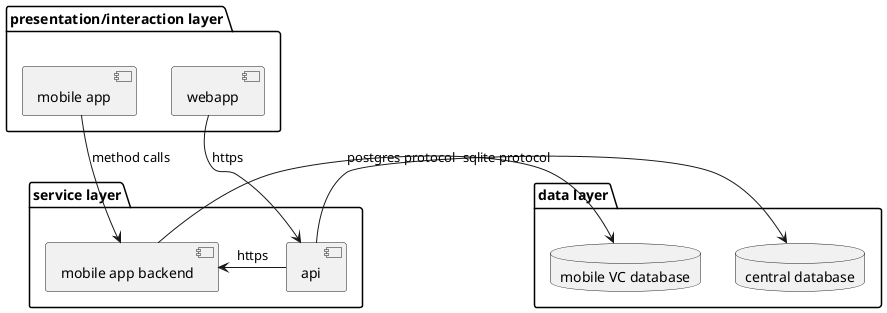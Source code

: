 @startuml layer diagram
package "presentation/interaction layer" as pil {
  [webapp] as wap
  [mobile app] as map
}

package "service layer" as sl {
  [api]
  [mobile app backend] as mab
}

package "data layer" as dl {
  database "central database" as cdb
  database "mobile VC database" as ldb
}


wap --> api : https
map -> mab : method calls
api -> cdb : postgres protocol
api -> mab : https
mab -> ldb : sqlite protocol
@enduml

